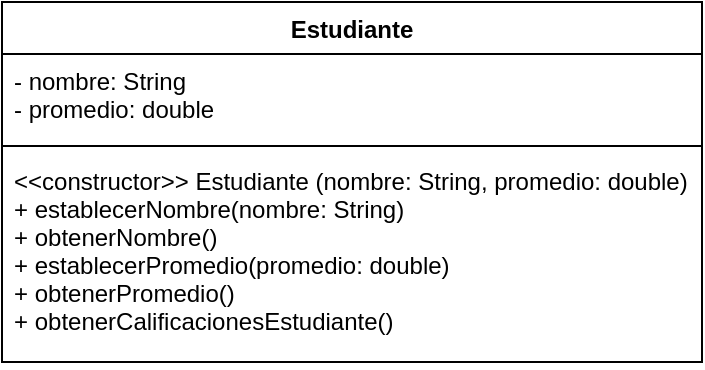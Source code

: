 <mxfile>
    <diagram id="uhIcNA-FWb2hegDEkQfe" name="Page-1">
        <mxGraphModel dx="459" dy="287" grid="1" gridSize="10" guides="1" tooltips="1" connect="1" arrows="1" fold="1" page="1" pageScale="1" pageWidth="850" pageHeight="1100" math="0" shadow="0">
            <root>
                <mxCell id="0"/>
                <mxCell id="1" parent="0"/>
                <mxCell id="2" value="Estudiante" style="swimlane;fontStyle=1;align=center;verticalAlign=top;childLayout=stackLayout;horizontal=1;startSize=26;horizontalStack=0;resizeParent=1;resizeParentMax=0;resizeLast=0;collapsible=1;marginBottom=0;" vertex="1" parent="1">
                    <mxGeometry x="310" y="260" width="350" height="180" as="geometry"/>
                </mxCell>
                <mxCell id="3" value="- nombre: String&#10;- promedio: double" style="text;strokeColor=none;fillColor=none;align=left;verticalAlign=top;spacingLeft=4;spacingRight=4;overflow=hidden;rotatable=0;points=[[0,0.5],[1,0.5]];portConstraint=eastwest;" vertex="1" parent="2">
                    <mxGeometry y="26" width="350" height="42" as="geometry"/>
                </mxCell>
                <mxCell id="4" value="" style="line;strokeWidth=1;fillColor=none;align=left;verticalAlign=middle;spacingTop=-1;spacingLeft=3;spacingRight=3;rotatable=0;labelPosition=right;points=[];portConstraint=eastwest;" vertex="1" parent="2">
                    <mxGeometry y="68" width="350" height="8" as="geometry"/>
                </mxCell>
                <mxCell id="5" value="&lt;&lt;constructor&gt;&gt; Estudiante (nombre: String, promedio: double)&#10;+ establecerNombre(nombre: String)&#10;+ obtenerNombre()&#10;+ establecerPromedio(promedio: double)&#10;+ obtenerPromedio()&#10;+ obtenerCalificacionesEstudiante()" style="text;strokeColor=none;fillColor=none;align=left;verticalAlign=top;spacingLeft=4;spacingRight=4;overflow=hidden;rotatable=0;points=[[0,0.5],[1,0.5]];portConstraint=eastwest;" vertex="1" parent="2">
                    <mxGeometry y="76" width="350" height="104" as="geometry"/>
                </mxCell>
            </root>
        </mxGraphModel>
    </diagram>
</mxfile>